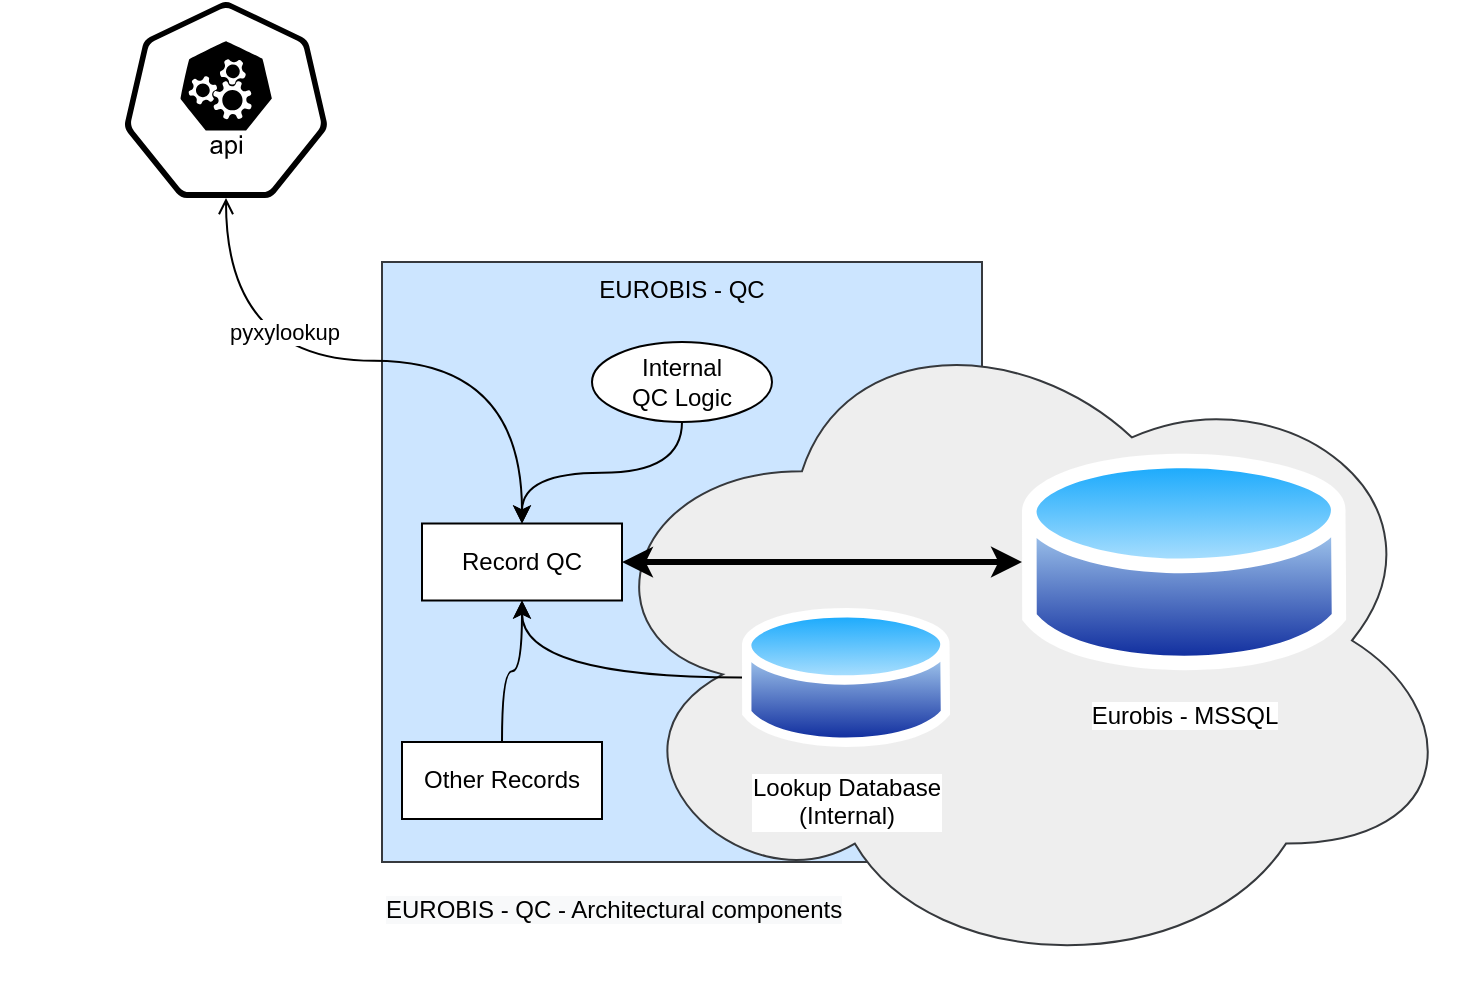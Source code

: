 <mxfile version="14.1.8" type="device"><diagram id="k-MCnHb_CVvzcP_B5kCw" name="Pagina-1"><mxGraphModel dx="1737" dy="1036" grid="1" gridSize="10" guides="1" tooltips="1" connect="1" arrows="1" fold="1" page="1" pageScale="1" pageWidth="827" pageHeight="1169" math="0" shadow="0"><root><mxCell id="0"/><mxCell id="1" parent="0"/><mxCell id="uG7P9lgXnVoIrh_EueIt-1" value="EUROBIS - QC&lt;br&gt;&lt;br&gt;&lt;br&gt;&lt;br&gt;&lt;br&gt;&lt;br&gt;&lt;br&gt;&lt;br&gt;&lt;br&gt;&lt;br&gt;&lt;br&gt;&lt;br&gt;&lt;br&gt;&lt;br&gt;&lt;br&gt;&lt;br&gt;&lt;br&gt;&lt;br&gt;&lt;br&gt;&lt;br&gt;" style="whiteSpace=wrap;html=1;aspect=fixed;fillColor=#cce5ff;strokeColor=#36393d;" vertex="1" parent="1"><mxGeometry x="230" y="300" width="300" height="300" as="geometry"/></mxCell><mxCell id="uG7P9lgXnVoIrh_EueIt-5" value="" style="ellipse;shape=cloud;whiteSpace=wrap;html=1;fillColor=#eeeeee;strokeColor=#36393d;" vertex="1" parent="1"><mxGeometry x="330" y="320" width="440" height="338.5" as="geometry"/></mxCell><mxCell id="uG7P9lgXnVoIrh_EueIt-12" style="edgeStyle=orthogonalEdgeStyle;curved=1;rounded=0;orthogonalLoop=1;jettySize=auto;html=1;startArrow=classic;startFill=1;strokeWidth=3;" edge="1" parent="1" source="uG7P9lgXnVoIrh_EueIt-2" target="uG7P9lgXnVoIrh_EueIt-9"><mxGeometry relative="1" as="geometry"/></mxCell><mxCell id="uG7P9lgXnVoIrh_EueIt-2" value="Eurobis - MSSQL" style="aspect=fixed;perimeter=ellipsePerimeter;html=1;align=center;shadow=0;dashed=0;spacingTop=3;image;image=img/lib/active_directory/database.svg;" vertex="1" parent="1"><mxGeometry x="550" y="390" width="162.16" height="120" as="geometry"/></mxCell><mxCell id="uG7P9lgXnVoIrh_EueIt-11" style="edgeStyle=orthogonalEdgeStyle;curved=1;rounded=0;orthogonalLoop=1;jettySize=auto;html=1;exitX=0;exitY=0.5;exitDx=0;exitDy=0;entryX=0.5;entryY=1;entryDx=0;entryDy=0;startArrow=none;startFill=0;" edge="1" parent="1" source="uG7P9lgXnVoIrh_EueIt-4" target="uG7P9lgXnVoIrh_EueIt-9"><mxGeometry relative="1" as="geometry"/></mxCell><mxCell id="uG7P9lgXnVoIrh_EueIt-4" value="Lookup Database&lt;br&gt;(Internal)" style="aspect=fixed;perimeter=ellipsePerimeter;html=1;align=center;shadow=0;dashed=0;spacingTop=3;image;image=img/lib/active_directory/database.svg;" vertex="1" parent="1"><mxGeometry x="410" y="469.25" width="104.05" height="77" as="geometry"/></mxCell><mxCell id="uG7P9lgXnVoIrh_EueIt-10" style="edgeStyle=orthogonalEdgeStyle;curved=1;rounded=0;orthogonalLoop=1;jettySize=auto;html=1;startArrow=open;startFill=0;" edge="1" parent="1" source="uG7P9lgXnVoIrh_EueIt-6" target="uG7P9lgXnVoIrh_EueIt-9"><mxGeometry relative="1" as="geometry"/></mxCell><mxCell id="uG7P9lgXnVoIrh_EueIt-19" value="pyxylookup" style="edgeLabel;html=1;align=center;verticalAlign=middle;resizable=0;points=[];" vertex="1" connectable="0" parent="uG7P9lgXnVoIrh_EueIt-10"><mxGeometry x="-0.293" y="15" relative="1" as="geometry"><mxPoint as="offset"/></mxGeometry></mxCell><mxCell id="uG7P9lgXnVoIrh_EueIt-6" value="" style="html=1;dashed=0;whitespace=wrap;points=[[0.005,0.63,0],[0.1,0.2,0],[0.9,0.2,0],[0.5,0,0],[0.995,0.63,0],[0.72,0.99,0],[0.5,1,0],[0.28,0.99,0]];shape=mxgraph.kubernetes.icon;prIcon=api" vertex="1" parent="1"><mxGeometry x="40" y="170" width="224" height="98" as="geometry"/></mxCell><mxCell id="uG7P9lgXnVoIrh_EueIt-9" value="Record QC" style="rounded=0;whiteSpace=wrap;html=1;" vertex="1" parent="1"><mxGeometry x="250" y="430.75" width="100" height="38.5" as="geometry"/></mxCell><mxCell id="uG7P9lgXnVoIrh_EueIt-15" style="edgeStyle=orthogonalEdgeStyle;curved=1;rounded=0;orthogonalLoop=1;jettySize=auto;html=1;entryX=0.5;entryY=0;entryDx=0;entryDy=0;startArrow=none;startFill=0;" edge="1" parent="1" source="uG7P9lgXnVoIrh_EueIt-14" target="uG7P9lgXnVoIrh_EueIt-9"><mxGeometry relative="1" as="geometry"/></mxCell><mxCell id="uG7P9lgXnVoIrh_EueIt-14" value="Internal&lt;br&gt;QC Logic" style="ellipse;whiteSpace=wrap;html=1;" vertex="1" parent="1"><mxGeometry x="335" y="340" width="90" height="40" as="geometry"/></mxCell><mxCell id="uG7P9lgXnVoIrh_EueIt-18" style="edgeStyle=orthogonalEdgeStyle;curved=1;rounded=0;orthogonalLoop=1;jettySize=auto;html=1;entryX=0.5;entryY=1;entryDx=0;entryDy=0;startArrow=none;startFill=0;" edge="1" parent="1" source="uG7P9lgXnVoIrh_EueIt-16" target="uG7P9lgXnVoIrh_EueIt-9"><mxGeometry relative="1" as="geometry"/></mxCell><mxCell id="uG7P9lgXnVoIrh_EueIt-16" value="Other Records" style="rounded=0;whiteSpace=wrap;html=1;" vertex="1" parent="1"><mxGeometry x="240" y="540" width="100" height="38.5" as="geometry"/></mxCell><mxCell id="uG7P9lgXnVoIrh_EueIt-20" value="&lt;span style=&quot;color: rgb(0 , 0 , 0) ; font-family: &amp;#34;helvetica&amp;#34; ; font-size: 12px ; font-style: normal ; font-weight: 400 ; letter-spacing: normal ; text-align: center ; text-indent: 0px ; text-transform: none ; word-spacing: 0px ; background-color: rgb(248 , 249 , 250) ; display: inline ; float: none&quot;&gt;EUROBIS - QC - Architectural components&lt;/span&gt;" style="text;whiteSpace=wrap;html=1;" vertex="1" parent="1"><mxGeometry x="230" y="610" width="276" height="30" as="geometry"/></mxCell></root></mxGraphModel></diagram></mxfile>